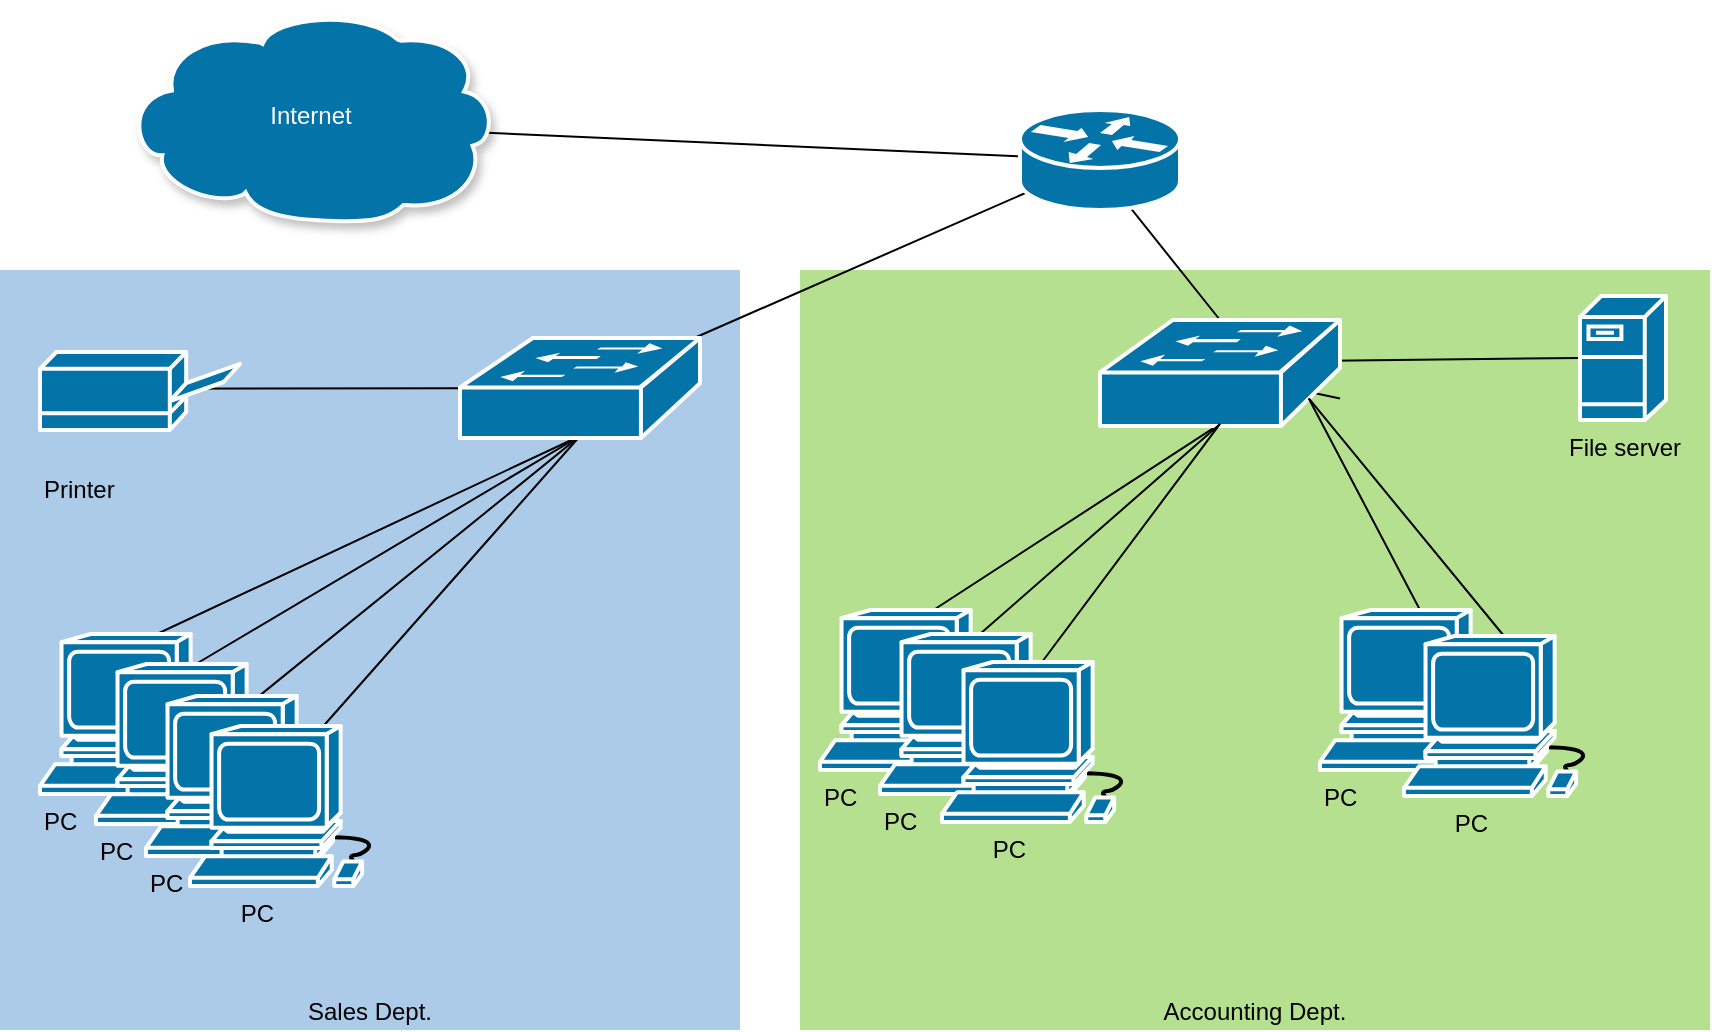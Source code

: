 <mxfile version="13.7.5" type="github">
  <diagram id="TDHyUCMjyRIzAP6PKNaP" name="Page-1">
    <mxGraphModel dx="2058" dy="2250" grid="1" gridSize="10" guides="1" tooltips="1" connect="1" arrows="1" fold="1" page="0" pageScale="1" pageWidth="850" pageHeight="1100" background="#FFFFFF" math="0" shadow="0">
      <root>
        <mxCell id="0" />
        <mxCell id="1" parent="0" />
        <mxCell id="KFjfBKIolWLs8-C2mn_r-21" value="Accounting Dept." style="whiteSpace=wrap;html=1;shadow=0;strokeColor=none;fillColor=#B4E090;imageAspect=0;verticalAlign=bottom;" parent="1" vertex="1">
          <mxGeometry x="-410" y="-860" width="455" height="380" as="geometry" />
        </mxCell>
        <mxCell id="KFjfBKIolWLs8-C2mn_r-20" value="Sales Dept." style="whiteSpace=wrap;html=1;shadow=0;fillColor=#ACCBE8;strokeColor=none;align=center;verticalAlign=bottom;" parent="1" vertex="1">
          <mxGeometry x="-810" y="-860" width="370" height="380" as="geometry" />
        </mxCell>
        <mxCell id="KFjfBKIolWLs8-C2mn_r-4" value="" style="endArrow=none;html=1;exitX=0.914;exitY=0.574;exitDx=0;exitDy=0;exitPerimeter=0;" parent="1" source="KFjfBKIolWLs8-C2mn_r-1" target="KFjfBKIolWLs8-C2mn_r-3" edge="1">
          <mxGeometry width="50" height="50" relative="1" as="geometry">
            <mxPoint x="-529.996" y="-909.156" as="sourcePoint" />
            <mxPoint x="-90" y="-900" as="targetPoint" />
            <Array as="points" />
          </mxGeometry>
        </mxCell>
        <mxCell id="KFjfBKIolWLs8-C2mn_r-1" value="Internet" style="shape=mxgraph.cisco.storage.cloud;html=1;pointerEvents=1;dashed=0;strokeColor=#ffffff;strokeWidth=2;verticalLabelPosition=middle;verticalAlign=middle;align=center;outlineConnect=0;labelPosition=center;fontColor=#FFFFFF;labelBorderColor=none;shadow=1;fillColor=#0373A8;" parent="1" vertex="1">
          <mxGeometry x="-748" y="-990" width="186" height="106" as="geometry" />
        </mxCell>
        <mxCell id="KFjfBKIolWLs8-C2mn_r-5" value="" style="endArrow=none;html=1;fontColor=#FFFFFF;entryX=0.455;entryY=0.535;entryDx=0;entryDy=0;entryPerimeter=0;" parent="1" target="KFjfBKIolWLs8-C2mn_r-3" edge="1" source="KFjfBKIolWLs8-C2mn_r-8">
          <mxGeometry width="50" height="50" relative="1" as="geometry">
            <mxPoint x="-410" y="-780" as="sourcePoint" />
            <mxPoint x="-370" y="-840" as="targetPoint" />
          </mxGeometry>
        </mxCell>
        <mxCell id="KFjfBKIolWLs8-C2mn_r-6" value="" style="endArrow=none;html=1;strokeColor=#000000;fontColor=#FFFFFF;shadow=0;" parent="1" source="KFjfBKIolWLs8-C2mn_r-13" edge="1">
          <mxGeometry width="50" height="50" relative="1" as="geometry">
            <mxPoint x="-270" y="-820" as="sourcePoint" />
            <mxPoint x="-160" y="-800" as="targetPoint" />
          </mxGeometry>
        </mxCell>
        <mxCell id="zB3IcBv8UcuTrQ9m1AZ4-3" value="" style="endArrow=none;html=1;fontColor=#FFFFFF;shadow=0;entryX=0.5;entryY=0;entryDx=0;entryDy=0;entryPerimeter=0;exitX=0.407;exitY=0.41;exitDx=0;exitDy=0;exitPerimeter=0;" edge="1" parent="1" source="KFjfBKIolWLs8-C2mn_r-3" target="KFjfBKIolWLs8-C2mn_r-13">
          <mxGeometry width="50" height="50" relative="1" as="geometry">
            <mxPoint x="-238.261" y="-890" as="sourcePoint" />
            <mxPoint x="-160" y="-800" as="targetPoint" />
          </mxGeometry>
        </mxCell>
        <mxCell id="KFjfBKIolWLs8-C2mn_r-3" value="" style="shape=mxgraph.cisco.routers.router;html=1;pointerEvents=1;strokeWidth=2;verticalLabelPosition=bottom;verticalAlign=top;align=center;outlineConnect=0;shadow=0;strokeColor=#FFFFFF;direction=east;fillColor=#0373A8;" parent="1" vertex="1">
          <mxGeometry x="-300" y="-940" width="80" height="50" as="geometry" />
        </mxCell>
        <mxCell id="zB3IcBv8UcuTrQ9m1AZ4-11" value="" style="endArrow=none;html=1;exitX=0.3;exitY=0.472;exitDx=0;exitDy=0;exitPerimeter=0;" edge="1" parent="1" source="KFjfBKIolWLs8-C2mn_r-7" target="KFjfBKIolWLs8-C2mn_r-8">
          <mxGeometry width="50" height="50" relative="1" as="geometry">
            <mxPoint x="-610" y="-700" as="sourcePoint" />
            <mxPoint x="-560" y="-750" as="targetPoint" />
          </mxGeometry>
        </mxCell>
        <mxCell id="KFjfBKIolWLs8-C2mn_r-7" value="Printer" style="shape=mxgraph.cisco.computers_and_peripherals.printer;html=1;pointerEvents=1;dashed=0;strokeColor=#ffffff;strokeWidth=2;verticalLabelPosition=bottom;verticalAlign=bottom;align=left;outlineConnect=0;shadow=0;fillColor=#0373A8;" parent="1" vertex="1">
          <mxGeometry x="-790" y="-819" width="100" height="39" as="geometry" />
        </mxCell>
        <mxCell id="zB3IcBv8UcuTrQ9m1AZ4-18" value="" style="endArrow=none;html=1;entryX=0.2;entryY=0.225;entryDx=0;entryDy=0;entryPerimeter=0;exitX=0.5;exitY=0.98;exitDx=0;exitDy=0;exitPerimeter=0;" edge="1" parent="1" source="KFjfBKIolWLs8-C2mn_r-8" target="KFjfBKIolWLs8-C2mn_r-11">
          <mxGeometry width="50" height="50" relative="1" as="geometry">
            <mxPoint x="-590" y="-650" as="sourcePoint" />
            <mxPoint x="-540" y="-700" as="targetPoint" />
          </mxGeometry>
        </mxCell>
        <mxCell id="KFjfBKIolWLs8-C2mn_r-11" value="PC" style="shape=mxgraph.cisco.computers_and_peripherals.workstation;html=1;pointerEvents=1;dashed=0;strokeColor=#ffffff;strokeWidth=2;verticalLabelPosition=bottom;verticalAlign=top;align=left;outlineConnect=0;shadow=0;fillColor=#0373A8;" parent="1" vertex="1">
          <mxGeometry x="-790" y="-678" width="100" height="80" as="geometry" />
        </mxCell>
        <mxCell id="zB3IcBv8UcuTrQ9m1AZ4-19" value="" style="endArrow=none;html=1;entryX=0.5;entryY=0.98;entryDx=0;entryDy=0;entryPerimeter=0;exitX=0.5;exitY=0;exitDx=0;exitDy=0;exitPerimeter=0;" edge="1" parent="1" source="zB3IcBv8UcuTrQ9m1AZ4-14" target="KFjfBKIolWLs8-C2mn_r-8">
          <mxGeometry width="50" height="50" relative="1" as="geometry">
            <mxPoint x="-710" y="-670" as="sourcePoint" />
            <mxPoint x="-660" y="-720" as="targetPoint" />
          </mxGeometry>
        </mxCell>
        <mxCell id="zB3IcBv8UcuTrQ9m1AZ4-14" value="PC" style="shape=mxgraph.cisco.computers_and_peripherals.workstation;html=1;pointerEvents=1;dashed=0;strokeColor=#ffffff;strokeWidth=2;verticalLabelPosition=bottom;verticalAlign=top;align=left;outlineConnect=0;shadow=0;fillColor=#0373A8;" vertex="1" parent="1">
          <mxGeometry x="-762" y="-663" width="100" height="80" as="geometry" />
        </mxCell>
        <mxCell id="zB3IcBv8UcuTrQ9m1AZ4-20" value="" style="endArrow=none;html=1;entryX=0.5;entryY=0.98;entryDx=0;entryDy=0;entryPerimeter=0;exitX=0.456;exitY=0.111;exitDx=0;exitDy=0;exitPerimeter=0;" edge="1" parent="1" source="zB3IcBv8UcuTrQ9m1AZ4-15" target="KFjfBKIolWLs8-C2mn_r-8">
          <mxGeometry width="50" height="50" relative="1" as="geometry">
            <mxPoint x="-640" y="-630" as="sourcePoint" />
            <mxPoint x="-590" y="-680" as="targetPoint" />
          </mxGeometry>
        </mxCell>
        <mxCell id="zB3IcBv8UcuTrQ9m1AZ4-15" value="PC" style="shape=mxgraph.cisco.computers_and_peripherals.workstation;html=1;pointerEvents=1;dashed=0;strokeColor=#ffffff;strokeWidth=2;verticalLabelPosition=bottom;verticalAlign=top;align=left;outlineConnect=0;shadow=0;fillColor=#0373A8;" vertex="1" parent="1">
          <mxGeometry x="-737" y="-647" width="100" height="80" as="geometry" />
        </mxCell>
        <mxCell id="zB3IcBv8UcuTrQ9m1AZ4-21" value="" style="endArrow=none;html=1;entryX=0.5;entryY=0.98;entryDx=0;entryDy=0;entryPerimeter=0;exitX=0.571;exitY=0.136;exitDx=0;exitDy=0;exitPerimeter=0;" edge="1" parent="1" source="zB3IcBv8UcuTrQ9m1AZ4-17" target="KFjfBKIolWLs8-C2mn_r-8">
          <mxGeometry width="50" height="50" relative="1" as="geometry">
            <mxPoint x="-600" y="-650" as="sourcePoint" />
            <mxPoint x="-550" y="-700" as="targetPoint" />
          </mxGeometry>
        </mxCell>
        <mxCell id="zB3IcBv8UcuTrQ9m1AZ4-17" value="&amp;nbsp; &amp;nbsp; &amp;nbsp; &amp;nbsp;PC" style="shape=mxgraph.cisco.computers_and_peripherals.workstation;html=1;pointerEvents=1;dashed=0;strokeColor=#ffffff;strokeWidth=2;verticalLabelPosition=bottom;verticalAlign=top;align=left;outlineConnect=0;shadow=0;fillColor=#0373A8;horizontal=1;labelPosition=center;" vertex="1" parent="1">
          <mxGeometry x="-715" y="-632" width="100" height="80" as="geometry" />
        </mxCell>
        <mxCell id="KFjfBKIolWLs8-C2mn_r-8" value="" style="shape=mxgraph.cisco.switches.workgroup_switch;html=1;pointerEvents=1;dashed=0;strokeColor=#ffffff;strokeWidth=2;verticalLabelPosition=bottom;verticalAlign=top;align=center;outlineConnect=0;shadow=0;fontColor=#FFFFFF;fillColor=#0373A8;" parent="1" vertex="1">
          <mxGeometry x="-580" y="-826" width="120" height="50" as="geometry" />
        </mxCell>
        <mxCell id="zB3IcBv8UcuTrQ9m1AZ4-23" value="" style="endArrow=none;html=1;entryX=0;entryY=0.5;entryDx=0;entryDy=0;entryPerimeter=0;exitX=0.964;exitY=0.384;exitDx=0;exitDy=0;exitPerimeter=0;" edge="1" parent="1" source="KFjfBKIolWLs8-C2mn_r-13" target="KFjfBKIolWLs8-C2mn_r-14">
          <mxGeometry width="50" height="50" relative="1" as="geometry">
            <mxPoint x="-160" y="-730" as="sourcePoint" />
            <mxPoint x="-110" y="-780" as="targetPoint" />
          </mxGeometry>
        </mxCell>
        <mxCell id="KFjfBKIolWLs8-C2mn_r-14" value="File server" style="shape=mxgraph.cisco.servers.fileserver;html=1;pointerEvents=1;dashed=0;strokeColor=#ffffff;strokeWidth=2;verticalLabelPosition=bottom;verticalAlign=top;align=center;outlineConnect=0;shadow=0;fillColor=#0373A8;fontColor=#00000;" parent="1" vertex="1">
          <mxGeometry x="-20" y="-847" width="43" height="62" as="geometry" />
        </mxCell>
        <mxCell id="zB3IcBv8UcuTrQ9m1AZ4-31" value="" style="endArrow=none;html=1;fontColor=#00000;entryX=0.5;entryY=0.98;entryDx=0;entryDy=0;entryPerimeter=0;exitX=0.352;exitY=0.175;exitDx=0;exitDy=0;exitPerimeter=0;" edge="1" parent="1" source="zB3IcBv8UcuTrQ9m1AZ4-27" target="KFjfBKIolWLs8-C2mn_r-13">
          <mxGeometry width="50" height="50" relative="1" as="geometry">
            <mxPoint x="-330" y="-710" as="sourcePoint" />
            <mxPoint x="-280" y="-760" as="targetPoint" />
          </mxGeometry>
        </mxCell>
        <mxCell id="zB3IcBv8UcuTrQ9m1AZ4-27" value="PC" style="shape=mxgraph.cisco.computers_and_peripherals.workstation;html=1;pointerEvents=1;dashed=0;strokeColor=#ffffff;strokeWidth=2;verticalLabelPosition=bottom;verticalAlign=top;align=left;outlineConnect=0;shadow=0;fillColor=#0373A8;horizontal=1;labelPosition=center;" vertex="1" parent="1">
          <mxGeometry x="-400" y="-690" width="100" height="80" as="geometry" />
        </mxCell>
        <mxCell id="KFjfBKIolWLs8-C2mn_r-13" value="" style="shape=mxgraph.cisco.switches.workgroup_switch;html=1;pointerEvents=1;dashed=0;strokeWidth=2;verticalLabelPosition=bottom;verticalAlign=top;align=center;outlineConnect=0;shadow=0;fontColor=#FFFFFF;fillColor=#0373A8;strokeColor=#ffff;" parent="1" vertex="1">
          <mxGeometry x="-260" y="-835" width="120" height="53" as="geometry" />
        </mxCell>
        <mxCell id="zB3IcBv8UcuTrQ9m1AZ4-32" value="" style="endArrow=none;html=1;fontColor=#00000;entryX=0.5;entryY=0.98;entryDx=0;entryDy=0;entryPerimeter=0;exitX=0.5;exitY=0;exitDx=0;exitDy=0;exitPerimeter=0;" edge="1" parent="1" source="zB3IcBv8UcuTrQ9m1AZ4-26" target="KFjfBKIolWLs8-C2mn_r-13">
          <mxGeometry width="50" height="50" relative="1" as="geometry">
            <mxPoint x="-240" y="-710" as="sourcePoint" />
            <mxPoint x="-190" y="-760" as="targetPoint" />
          </mxGeometry>
        </mxCell>
        <mxCell id="zB3IcBv8UcuTrQ9m1AZ4-26" value="PC" style="shape=mxgraph.cisco.computers_and_peripherals.workstation;html=1;pointerEvents=1;dashed=0;strokeColor=#ffffff;strokeWidth=2;verticalLabelPosition=bottom;verticalAlign=top;align=left;outlineConnect=0;shadow=0;fillColor=#0373A8;horizontal=1;labelPosition=center;" vertex="1" parent="1">
          <mxGeometry x="-370" y="-678" width="100" height="80" as="geometry" />
        </mxCell>
        <mxCell id="zB3IcBv8UcuTrQ9m1AZ4-33" value="" style="endArrow=none;html=1;fontColor=#00000;entryX=0.5;entryY=0.98;entryDx=0;entryDy=0;entryPerimeter=0;exitX=0.5;exitY=0;exitDx=0;exitDy=0;exitPerimeter=0;" edge="1" parent="1" source="zB3IcBv8UcuTrQ9m1AZ4-28" target="KFjfBKIolWLs8-C2mn_r-13">
          <mxGeometry width="50" height="50" relative="1" as="geometry">
            <mxPoint x="-240" y="-710" as="sourcePoint" />
            <mxPoint x="-190" y="-760" as="targetPoint" />
          </mxGeometry>
        </mxCell>
        <mxCell id="zB3IcBv8UcuTrQ9m1AZ4-28" value="&amp;nbsp; &amp;nbsp; &amp;nbsp; &amp;nbsp;PC" style="shape=mxgraph.cisco.computers_and_peripherals.workstation;html=1;pointerEvents=1;dashed=0;strokeColor=#ffffff;strokeWidth=2;verticalLabelPosition=bottom;verticalAlign=top;align=left;outlineConnect=0;shadow=0;fillColor=#0373A8;horizontal=1;labelPosition=center;" vertex="1" parent="1">
          <mxGeometry x="-339" y="-664" width="100" height="80" as="geometry" />
        </mxCell>
        <mxCell id="zB3IcBv8UcuTrQ9m1AZ4-34" value="" style="endArrow=none;html=1;fontColor=#00000;entryX=0.87;entryY=0.74;entryDx=0;entryDy=0;entryPerimeter=0;exitX=0.5;exitY=0;exitDx=0;exitDy=0;exitPerimeter=0;" edge="1" parent="1" source="zB3IcBv8UcuTrQ9m1AZ4-29" target="KFjfBKIolWLs8-C2mn_r-13">
          <mxGeometry width="50" height="50" relative="1" as="geometry">
            <mxPoint x="-240" y="-710" as="sourcePoint" />
            <mxPoint x="-190" y="-760" as="targetPoint" />
          </mxGeometry>
        </mxCell>
        <mxCell id="zB3IcBv8UcuTrQ9m1AZ4-29" value="PC" style="shape=mxgraph.cisco.computers_and_peripherals.workstation;html=1;pointerEvents=1;dashed=0;strokeColor=#ffffff;strokeWidth=2;verticalLabelPosition=bottom;verticalAlign=top;align=left;outlineConnect=0;shadow=0;fillColor=#0373A8;horizontal=1;labelPosition=center;" vertex="1" parent="1">
          <mxGeometry x="-150" y="-690" width="100" height="80" as="geometry" />
        </mxCell>
        <mxCell id="zB3IcBv8UcuTrQ9m1AZ4-35" value="" style="endArrow=none;html=1;fontColor=#00000;entryX=0.87;entryY=0.74;entryDx=0;entryDy=0;entryPerimeter=0;exitX=0.5;exitY=0;exitDx=0;exitDy=0;exitPerimeter=0;" edge="1" parent="1" source="zB3IcBv8UcuTrQ9m1AZ4-30" target="KFjfBKIolWLs8-C2mn_r-13">
          <mxGeometry width="50" height="50" relative="1" as="geometry">
            <mxPoint x="-210" y="-650" as="sourcePoint" />
            <mxPoint x="-160" y="-700" as="targetPoint" />
          </mxGeometry>
        </mxCell>
        <mxCell id="zB3IcBv8UcuTrQ9m1AZ4-30" value="&amp;nbsp; &amp;nbsp; &amp;nbsp; &amp;nbsp;PC" style="shape=mxgraph.cisco.computers_and_peripherals.workstation;html=1;pointerEvents=1;dashed=0;strokeColor=#ffffff;strokeWidth=2;verticalLabelPosition=bottom;verticalAlign=top;align=left;outlineConnect=0;shadow=0;fillColor=#0373A8;horizontal=1;labelPosition=center;" vertex="1" parent="1">
          <mxGeometry x="-108" y="-677" width="100" height="80" as="geometry" />
        </mxCell>
      </root>
    </mxGraphModel>
  </diagram>
</mxfile>
